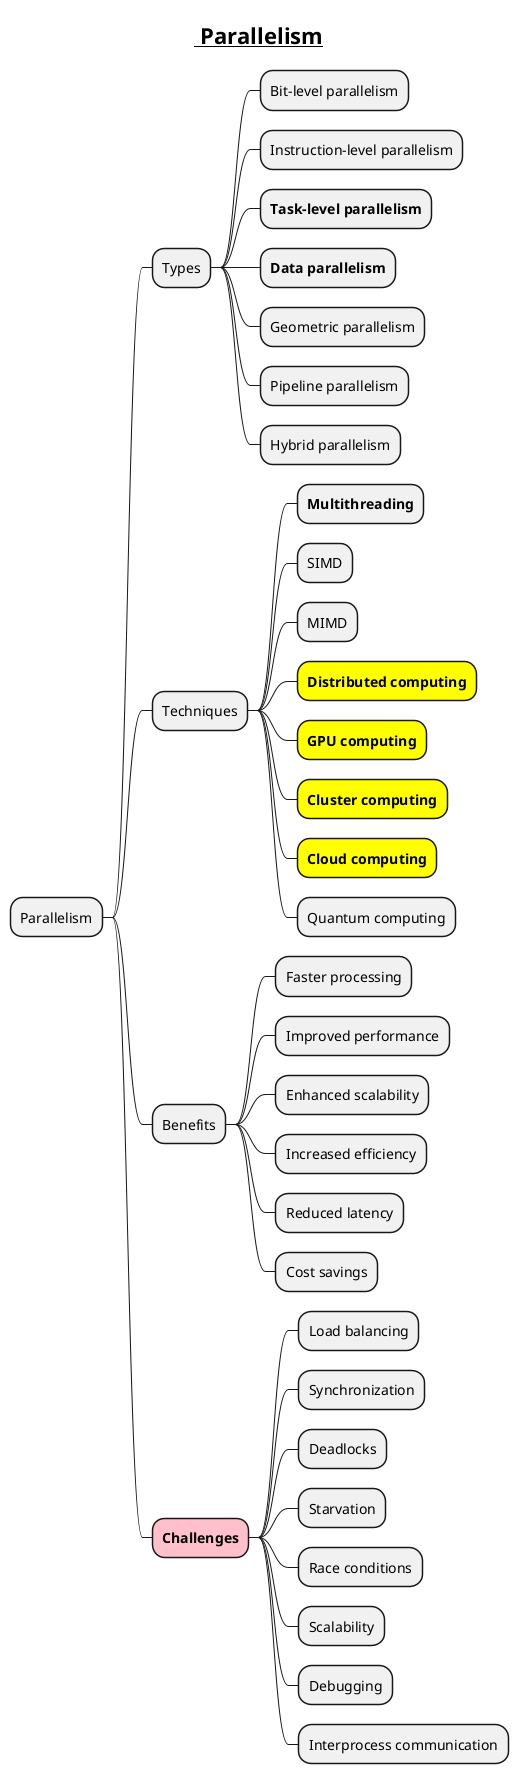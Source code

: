 @startmindmap
title =__ Parallelism__

* Parallelism
** Types
*** Bit-level parallelism
*** Instruction-level parallelism
*** **Task-level parallelism**
*** **Data parallelism**
*** Geometric parallelism
*** Pipeline parallelism
*** Hybrid parallelism
** Techniques
*** **Multithreading**
*** SIMD
*** MIMD
***[#yellow] **Distributed computing**
***[#yellow] **GPU computing**
***[#yellow] **Cluster computing**
***[#yellow] **Cloud computing**
*** Quantum computing
** Benefits
*** Faster processing
*** Improved performance
*** Enhanced scalability
*** Increased efficiency
*** Reduced latency
*** Cost savings
**[#pink] **Challenges**
*** Load balancing
*** Synchronization
*** Deadlocks
*** Starvation
*** Race conditions
*** Scalability
*** Debugging
*** Interprocess communication
@endmindmap
